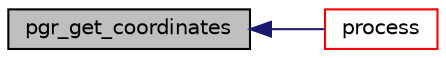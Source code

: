 digraph "pgr_get_coordinates"
{
  edge [fontname="Helvetica",fontsize="10",labelfontname="Helvetica",labelfontsize="10"];
  node [fontname="Helvetica",fontsize="10",shape=record];
  rankdir="LR";
  Node23 [label="pgr_get_coordinates",height=0.2,width=0.4,color="black", fillcolor="grey75", style="filled", fontcolor="black"];
  Node23 -> Node24 [dir="back",color="midnightblue",fontsize="10",style="solid",fontname="Helvetica"];
  Node24 [label="process",height=0.2,width=0.4,color="red", fillcolor="white", style="filled",URL="$euclideanTSP_8c.html#a5c2ef61b450c280fda2f6a08cf0b1f05"];
}
